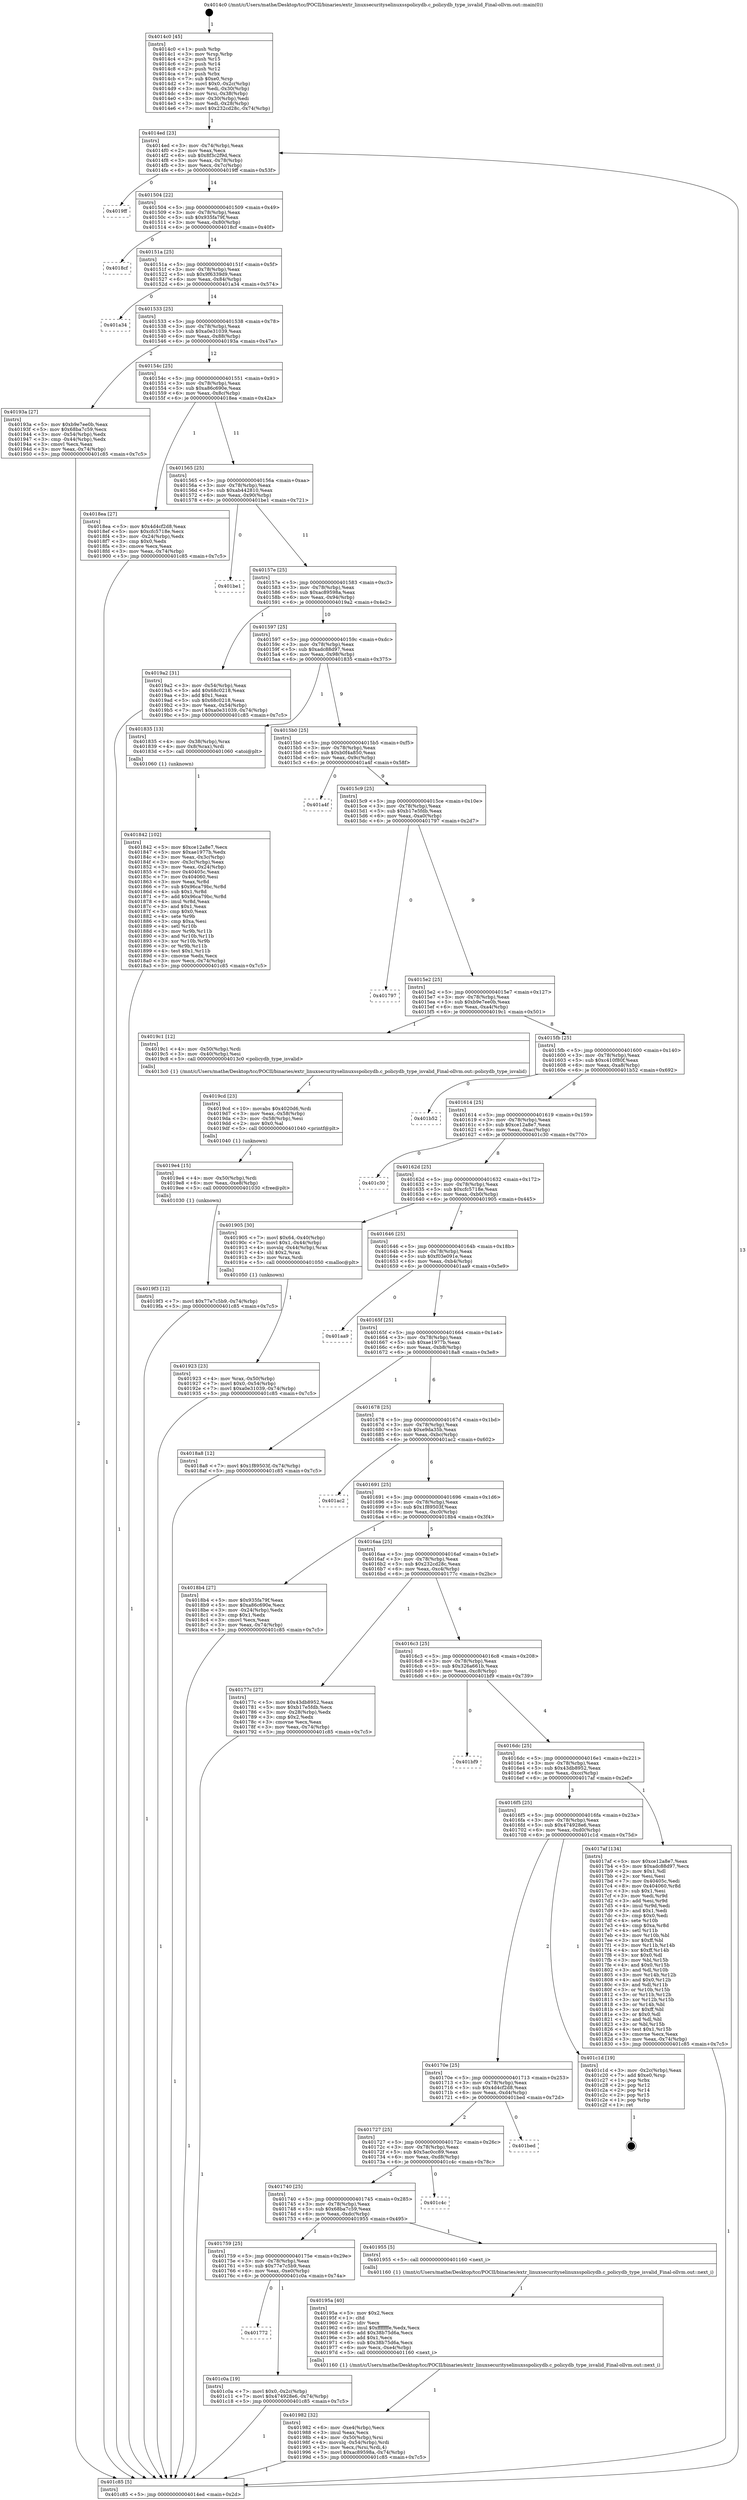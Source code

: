 digraph "0x4014c0" {
  label = "0x4014c0 (/mnt/c/Users/mathe/Desktop/tcc/POCII/binaries/extr_linuxsecurityselinuxsspolicydb.c_policydb_type_isvalid_Final-ollvm.out::main(0))"
  labelloc = "t"
  node[shape=record]

  Entry [label="",width=0.3,height=0.3,shape=circle,fillcolor=black,style=filled]
  "0x4014ed" [label="{
     0x4014ed [23]\l
     | [instrs]\l
     &nbsp;&nbsp;0x4014ed \<+3\>: mov -0x74(%rbp),%eax\l
     &nbsp;&nbsp;0x4014f0 \<+2\>: mov %eax,%ecx\l
     &nbsp;&nbsp;0x4014f2 \<+6\>: sub $0x8f3c2f9d,%ecx\l
     &nbsp;&nbsp;0x4014f8 \<+3\>: mov %eax,-0x78(%rbp)\l
     &nbsp;&nbsp;0x4014fb \<+3\>: mov %ecx,-0x7c(%rbp)\l
     &nbsp;&nbsp;0x4014fe \<+6\>: je 00000000004019ff \<main+0x53f\>\l
  }"]
  "0x4019ff" [label="{
     0x4019ff\l
  }", style=dashed]
  "0x401504" [label="{
     0x401504 [22]\l
     | [instrs]\l
     &nbsp;&nbsp;0x401504 \<+5\>: jmp 0000000000401509 \<main+0x49\>\l
     &nbsp;&nbsp;0x401509 \<+3\>: mov -0x78(%rbp),%eax\l
     &nbsp;&nbsp;0x40150c \<+5\>: sub $0x935fa79f,%eax\l
     &nbsp;&nbsp;0x401511 \<+3\>: mov %eax,-0x80(%rbp)\l
     &nbsp;&nbsp;0x401514 \<+6\>: je 00000000004018cf \<main+0x40f\>\l
  }"]
  Exit [label="",width=0.3,height=0.3,shape=circle,fillcolor=black,style=filled,peripheries=2]
  "0x4018cf" [label="{
     0x4018cf\l
  }", style=dashed]
  "0x40151a" [label="{
     0x40151a [25]\l
     | [instrs]\l
     &nbsp;&nbsp;0x40151a \<+5\>: jmp 000000000040151f \<main+0x5f\>\l
     &nbsp;&nbsp;0x40151f \<+3\>: mov -0x78(%rbp),%eax\l
     &nbsp;&nbsp;0x401522 \<+5\>: sub $0x9f6339d9,%eax\l
     &nbsp;&nbsp;0x401527 \<+6\>: mov %eax,-0x84(%rbp)\l
     &nbsp;&nbsp;0x40152d \<+6\>: je 0000000000401a34 \<main+0x574\>\l
  }"]
  "0x401772" [label="{
     0x401772\l
  }", style=dashed]
  "0x401a34" [label="{
     0x401a34\l
  }", style=dashed]
  "0x401533" [label="{
     0x401533 [25]\l
     | [instrs]\l
     &nbsp;&nbsp;0x401533 \<+5\>: jmp 0000000000401538 \<main+0x78\>\l
     &nbsp;&nbsp;0x401538 \<+3\>: mov -0x78(%rbp),%eax\l
     &nbsp;&nbsp;0x40153b \<+5\>: sub $0xa0e31039,%eax\l
     &nbsp;&nbsp;0x401540 \<+6\>: mov %eax,-0x88(%rbp)\l
     &nbsp;&nbsp;0x401546 \<+6\>: je 000000000040193a \<main+0x47a\>\l
  }"]
  "0x401c0a" [label="{
     0x401c0a [19]\l
     | [instrs]\l
     &nbsp;&nbsp;0x401c0a \<+7\>: movl $0x0,-0x2c(%rbp)\l
     &nbsp;&nbsp;0x401c11 \<+7\>: movl $0x474928e6,-0x74(%rbp)\l
     &nbsp;&nbsp;0x401c18 \<+5\>: jmp 0000000000401c85 \<main+0x7c5\>\l
  }"]
  "0x40193a" [label="{
     0x40193a [27]\l
     | [instrs]\l
     &nbsp;&nbsp;0x40193a \<+5\>: mov $0xb9e7ee0b,%eax\l
     &nbsp;&nbsp;0x40193f \<+5\>: mov $0x68ba7c59,%ecx\l
     &nbsp;&nbsp;0x401944 \<+3\>: mov -0x54(%rbp),%edx\l
     &nbsp;&nbsp;0x401947 \<+3\>: cmp -0x44(%rbp),%edx\l
     &nbsp;&nbsp;0x40194a \<+3\>: cmovl %ecx,%eax\l
     &nbsp;&nbsp;0x40194d \<+3\>: mov %eax,-0x74(%rbp)\l
     &nbsp;&nbsp;0x401950 \<+5\>: jmp 0000000000401c85 \<main+0x7c5\>\l
  }"]
  "0x40154c" [label="{
     0x40154c [25]\l
     | [instrs]\l
     &nbsp;&nbsp;0x40154c \<+5\>: jmp 0000000000401551 \<main+0x91\>\l
     &nbsp;&nbsp;0x401551 \<+3\>: mov -0x78(%rbp),%eax\l
     &nbsp;&nbsp;0x401554 \<+5\>: sub $0xa86c690e,%eax\l
     &nbsp;&nbsp;0x401559 \<+6\>: mov %eax,-0x8c(%rbp)\l
     &nbsp;&nbsp;0x40155f \<+6\>: je 00000000004018ea \<main+0x42a\>\l
  }"]
  "0x4019f3" [label="{
     0x4019f3 [12]\l
     | [instrs]\l
     &nbsp;&nbsp;0x4019f3 \<+7\>: movl $0x77e7c5b9,-0x74(%rbp)\l
     &nbsp;&nbsp;0x4019fa \<+5\>: jmp 0000000000401c85 \<main+0x7c5\>\l
  }"]
  "0x4018ea" [label="{
     0x4018ea [27]\l
     | [instrs]\l
     &nbsp;&nbsp;0x4018ea \<+5\>: mov $0x4d4cf2d8,%eax\l
     &nbsp;&nbsp;0x4018ef \<+5\>: mov $0xcfc5718e,%ecx\l
     &nbsp;&nbsp;0x4018f4 \<+3\>: mov -0x24(%rbp),%edx\l
     &nbsp;&nbsp;0x4018f7 \<+3\>: cmp $0x0,%edx\l
     &nbsp;&nbsp;0x4018fa \<+3\>: cmove %ecx,%eax\l
     &nbsp;&nbsp;0x4018fd \<+3\>: mov %eax,-0x74(%rbp)\l
     &nbsp;&nbsp;0x401900 \<+5\>: jmp 0000000000401c85 \<main+0x7c5\>\l
  }"]
  "0x401565" [label="{
     0x401565 [25]\l
     | [instrs]\l
     &nbsp;&nbsp;0x401565 \<+5\>: jmp 000000000040156a \<main+0xaa\>\l
     &nbsp;&nbsp;0x40156a \<+3\>: mov -0x78(%rbp),%eax\l
     &nbsp;&nbsp;0x40156d \<+5\>: sub $0xab442810,%eax\l
     &nbsp;&nbsp;0x401572 \<+6\>: mov %eax,-0x90(%rbp)\l
     &nbsp;&nbsp;0x401578 \<+6\>: je 0000000000401be1 \<main+0x721\>\l
  }"]
  "0x4019e4" [label="{
     0x4019e4 [15]\l
     | [instrs]\l
     &nbsp;&nbsp;0x4019e4 \<+4\>: mov -0x50(%rbp),%rdi\l
     &nbsp;&nbsp;0x4019e8 \<+6\>: mov %eax,-0xe8(%rbp)\l
     &nbsp;&nbsp;0x4019ee \<+5\>: call 0000000000401030 \<free@plt\>\l
     | [calls]\l
     &nbsp;&nbsp;0x401030 \{1\} (unknown)\l
  }"]
  "0x401be1" [label="{
     0x401be1\l
  }", style=dashed]
  "0x40157e" [label="{
     0x40157e [25]\l
     | [instrs]\l
     &nbsp;&nbsp;0x40157e \<+5\>: jmp 0000000000401583 \<main+0xc3\>\l
     &nbsp;&nbsp;0x401583 \<+3\>: mov -0x78(%rbp),%eax\l
     &nbsp;&nbsp;0x401586 \<+5\>: sub $0xac89598a,%eax\l
     &nbsp;&nbsp;0x40158b \<+6\>: mov %eax,-0x94(%rbp)\l
     &nbsp;&nbsp;0x401591 \<+6\>: je 00000000004019a2 \<main+0x4e2\>\l
  }"]
  "0x4019cd" [label="{
     0x4019cd [23]\l
     | [instrs]\l
     &nbsp;&nbsp;0x4019cd \<+10\>: movabs $0x4020d6,%rdi\l
     &nbsp;&nbsp;0x4019d7 \<+3\>: mov %eax,-0x58(%rbp)\l
     &nbsp;&nbsp;0x4019da \<+3\>: mov -0x58(%rbp),%esi\l
     &nbsp;&nbsp;0x4019dd \<+2\>: mov $0x0,%al\l
     &nbsp;&nbsp;0x4019df \<+5\>: call 0000000000401040 \<printf@plt\>\l
     | [calls]\l
     &nbsp;&nbsp;0x401040 \{1\} (unknown)\l
  }"]
  "0x4019a2" [label="{
     0x4019a2 [31]\l
     | [instrs]\l
     &nbsp;&nbsp;0x4019a2 \<+3\>: mov -0x54(%rbp),%eax\l
     &nbsp;&nbsp;0x4019a5 \<+5\>: add $0x68c0218,%eax\l
     &nbsp;&nbsp;0x4019aa \<+3\>: add $0x1,%eax\l
     &nbsp;&nbsp;0x4019ad \<+5\>: sub $0x68c0218,%eax\l
     &nbsp;&nbsp;0x4019b2 \<+3\>: mov %eax,-0x54(%rbp)\l
     &nbsp;&nbsp;0x4019b5 \<+7\>: movl $0xa0e31039,-0x74(%rbp)\l
     &nbsp;&nbsp;0x4019bc \<+5\>: jmp 0000000000401c85 \<main+0x7c5\>\l
  }"]
  "0x401597" [label="{
     0x401597 [25]\l
     | [instrs]\l
     &nbsp;&nbsp;0x401597 \<+5\>: jmp 000000000040159c \<main+0xdc\>\l
     &nbsp;&nbsp;0x40159c \<+3\>: mov -0x78(%rbp),%eax\l
     &nbsp;&nbsp;0x40159f \<+5\>: sub $0xadc88d97,%eax\l
     &nbsp;&nbsp;0x4015a4 \<+6\>: mov %eax,-0x98(%rbp)\l
     &nbsp;&nbsp;0x4015aa \<+6\>: je 0000000000401835 \<main+0x375\>\l
  }"]
  "0x401982" [label="{
     0x401982 [32]\l
     | [instrs]\l
     &nbsp;&nbsp;0x401982 \<+6\>: mov -0xe4(%rbp),%ecx\l
     &nbsp;&nbsp;0x401988 \<+3\>: imul %eax,%ecx\l
     &nbsp;&nbsp;0x40198b \<+4\>: mov -0x50(%rbp),%rsi\l
     &nbsp;&nbsp;0x40198f \<+4\>: movslq -0x54(%rbp),%rdi\l
     &nbsp;&nbsp;0x401993 \<+3\>: mov %ecx,(%rsi,%rdi,4)\l
     &nbsp;&nbsp;0x401996 \<+7\>: movl $0xac89598a,-0x74(%rbp)\l
     &nbsp;&nbsp;0x40199d \<+5\>: jmp 0000000000401c85 \<main+0x7c5\>\l
  }"]
  "0x401835" [label="{
     0x401835 [13]\l
     | [instrs]\l
     &nbsp;&nbsp;0x401835 \<+4\>: mov -0x38(%rbp),%rax\l
     &nbsp;&nbsp;0x401839 \<+4\>: mov 0x8(%rax),%rdi\l
     &nbsp;&nbsp;0x40183d \<+5\>: call 0000000000401060 \<atoi@plt\>\l
     | [calls]\l
     &nbsp;&nbsp;0x401060 \{1\} (unknown)\l
  }"]
  "0x4015b0" [label="{
     0x4015b0 [25]\l
     | [instrs]\l
     &nbsp;&nbsp;0x4015b0 \<+5\>: jmp 00000000004015b5 \<main+0xf5\>\l
     &nbsp;&nbsp;0x4015b5 \<+3\>: mov -0x78(%rbp),%eax\l
     &nbsp;&nbsp;0x4015b8 \<+5\>: sub $0xb0f4a850,%eax\l
     &nbsp;&nbsp;0x4015bd \<+6\>: mov %eax,-0x9c(%rbp)\l
     &nbsp;&nbsp;0x4015c3 \<+6\>: je 0000000000401a4f \<main+0x58f\>\l
  }"]
  "0x40195a" [label="{
     0x40195a [40]\l
     | [instrs]\l
     &nbsp;&nbsp;0x40195a \<+5\>: mov $0x2,%ecx\l
     &nbsp;&nbsp;0x40195f \<+1\>: cltd\l
     &nbsp;&nbsp;0x401960 \<+2\>: idiv %ecx\l
     &nbsp;&nbsp;0x401962 \<+6\>: imul $0xfffffffe,%edx,%ecx\l
     &nbsp;&nbsp;0x401968 \<+6\>: add $0x38b75d6a,%ecx\l
     &nbsp;&nbsp;0x40196e \<+3\>: add $0x1,%ecx\l
     &nbsp;&nbsp;0x401971 \<+6\>: sub $0x38b75d6a,%ecx\l
     &nbsp;&nbsp;0x401977 \<+6\>: mov %ecx,-0xe4(%rbp)\l
     &nbsp;&nbsp;0x40197d \<+5\>: call 0000000000401160 \<next_i\>\l
     | [calls]\l
     &nbsp;&nbsp;0x401160 \{1\} (/mnt/c/Users/mathe/Desktop/tcc/POCII/binaries/extr_linuxsecurityselinuxsspolicydb.c_policydb_type_isvalid_Final-ollvm.out::next_i)\l
  }"]
  "0x401a4f" [label="{
     0x401a4f\l
  }", style=dashed]
  "0x4015c9" [label="{
     0x4015c9 [25]\l
     | [instrs]\l
     &nbsp;&nbsp;0x4015c9 \<+5\>: jmp 00000000004015ce \<main+0x10e\>\l
     &nbsp;&nbsp;0x4015ce \<+3\>: mov -0x78(%rbp),%eax\l
     &nbsp;&nbsp;0x4015d1 \<+5\>: sub $0xb17e5fdb,%eax\l
     &nbsp;&nbsp;0x4015d6 \<+6\>: mov %eax,-0xa0(%rbp)\l
     &nbsp;&nbsp;0x4015dc \<+6\>: je 0000000000401797 \<main+0x2d7\>\l
  }"]
  "0x401759" [label="{
     0x401759 [25]\l
     | [instrs]\l
     &nbsp;&nbsp;0x401759 \<+5\>: jmp 000000000040175e \<main+0x29e\>\l
     &nbsp;&nbsp;0x40175e \<+3\>: mov -0x78(%rbp),%eax\l
     &nbsp;&nbsp;0x401761 \<+5\>: sub $0x77e7c5b9,%eax\l
     &nbsp;&nbsp;0x401766 \<+6\>: mov %eax,-0xe0(%rbp)\l
     &nbsp;&nbsp;0x40176c \<+6\>: je 0000000000401c0a \<main+0x74a\>\l
  }"]
  "0x401797" [label="{
     0x401797\l
  }", style=dashed]
  "0x4015e2" [label="{
     0x4015e2 [25]\l
     | [instrs]\l
     &nbsp;&nbsp;0x4015e2 \<+5\>: jmp 00000000004015e7 \<main+0x127\>\l
     &nbsp;&nbsp;0x4015e7 \<+3\>: mov -0x78(%rbp),%eax\l
     &nbsp;&nbsp;0x4015ea \<+5\>: sub $0xb9e7ee0b,%eax\l
     &nbsp;&nbsp;0x4015ef \<+6\>: mov %eax,-0xa4(%rbp)\l
     &nbsp;&nbsp;0x4015f5 \<+6\>: je 00000000004019c1 \<main+0x501\>\l
  }"]
  "0x401955" [label="{
     0x401955 [5]\l
     | [instrs]\l
     &nbsp;&nbsp;0x401955 \<+5\>: call 0000000000401160 \<next_i\>\l
     | [calls]\l
     &nbsp;&nbsp;0x401160 \{1\} (/mnt/c/Users/mathe/Desktop/tcc/POCII/binaries/extr_linuxsecurityselinuxsspolicydb.c_policydb_type_isvalid_Final-ollvm.out::next_i)\l
  }"]
  "0x4019c1" [label="{
     0x4019c1 [12]\l
     | [instrs]\l
     &nbsp;&nbsp;0x4019c1 \<+4\>: mov -0x50(%rbp),%rdi\l
     &nbsp;&nbsp;0x4019c5 \<+3\>: mov -0x40(%rbp),%esi\l
     &nbsp;&nbsp;0x4019c8 \<+5\>: call 00000000004013c0 \<policydb_type_isvalid\>\l
     | [calls]\l
     &nbsp;&nbsp;0x4013c0 \{1\} (/mnt/c/Users/mathe/Desktop/tcc/POCII/binaries/extr_linuxsecurityselinuxsspolicydb.c_policydb_type_isvalid_Final-ollvm.out::policydb_type_isvalid)\l
  }"]
  "0x4015fb" [label="{
     0x4015fb [25]\l
     | [instrs]\l
     &nbsp;&nbsp;0x4015fb \<+5\>: jmp 0000000000401600 \<main+0x140\>\l
     &nbsp;&nbsp;0x401600 \<+3\>: mov -0x78(%rbp),%eax\l
     &nbsp;&nbsp;0x401603 \<+5\>: sub $0xc410f80f,%eax\l
     &nbsp;&nbsp;0x401608 \<+6\>: mov %eax,-0xa8(%rbp)\l
     &nbsp;&nbsp;0x40160e \<+6\>: je 0000000000401b52 \<main+0x692\>\l
  }"]
  "0x401740" [label="{
     0x401740 [25]\l
     | [instrs]\l
     &nbsp;&nbsp;0x401740 \<+5\>: jmp 0000000000401745 \<main+0x285\>\l
     &nbsp;&nbsp;0x401745 \<+3\>: mov -0x78(%rbp),%eax\l
     &nbsp;&nbsp;0x401748 \<+5\>: sub $0x68ba7c59,%eax\l
     &nbsp;&nbsp;0x40174d \<+6\>: mov %eax,-0xdc(%rbp)\l
     &nbsp;&nbsp;0x401753 \<+6\>: je 0000000000401955 \<main+0x495\>\l
  }"]
  "0x401b52" [label="{
     0x401b52\l
  }", style=dashed]
  "0x401614" [label="{
     0x401614 [25]\l
     | [instrs]\l
     &nbsp;&nbsp;0x401614 \<+5\>: jmp 0000000000401619 \<main+0x159\>\l
     &nbsp;&nbsp;0x401619 \<+3\>: mov -0x78(%rbp),%eax\l
     &nbsp;&nbsp;0x40161c \<+5\>: sub $0xce12a8e7,%eax\l
     &nbsp;&nbsp;0x401621 \<+6\>: mov %eax,-0xac(%rbp)\l
     &nbsp;&nbsp;0x401627 \<+6\>: je 0000000000401c30 \<main+0x770\>\l
  }"]
  "0x401c4c" [label="{
     0x401c4c\l
  }", style=dashed]
  "0x401c30" [label="{
     0x401c30\l
  }", style=dashed]
  "0x40162d" [label="{
     0x40162d [25]\l
     | [instrs]\l
     &nbsp;&nbsp;0x40162d \<+5\>: jmp 0000000000401632 \<main+0x172\>\l
     &nbsp;&nbsp;0x401632 \<+3\>: mov -0x78(%rbp),%eax\l
     &nbsp;&nbsp;0x401635 \<+5\>: sub $0xcfc5718e,%eax\l
     &nbsp;&nbsp;0x40163a \<+6\>: mov %eax,-0xb0(%rbp)\l
     &nbsp;&nbsp;0x401640 \<+6\>: je 0000000000401905 \<main+0x445\>\l
  }"]
  "0x401727" [label="{
     0x401727 [25]\l
     | [instrs]\l
     &nbsp;&nbsp;0x401727 \<+5\>: jmp 000000000040172c \<main+0x26c\>\l
     &nbsp;&nbsp;0x40172c \<+3\>: mov -0x78(%rbp),%eax\l
     &nbsp;&nbsp;0x40172f \<+5\>: sub $0x5ac0cc89,%eax\l
     &nbsp;&nbsp;0x401734 \<+6\>: mov %eax,-0xd8(%rbp)\l
     &nbsp;&nbsp;0x40173a \<+6\>: je 0000000000401c4c \<main+0x78c\>\l
  }"]
  "0x401905" [label="{
     0x401905 [30]\l
     | [instrs]\l
     &nbsp;&nbsp;0x401905 \<+7\>: movl $0x64,-0x40(%rbp)\l
     &nbsp;&nbsp;0x40190c \<+7\>: movl $0x1,-0x44(%rbp)\l
     &nbsp;&nbsp;0x401913 \<+4\>: movslq -0x44(%rbp),%rax\l
     &nbsp;&nbsp;0x401917 \<+4\>: shl $0x2,%rax\l
     &nbsp;&nbsp;0x40191b \<+3\>: mov %rax,%rdi\l
     &nbsp;&nbsp;0x40191e \<+5\>: call 0000000000401050 \<malloc@plt\>\l
     | [calls]\l
     &nbsp;&nbsp;0x401050 \{1\} (unknown)\l
  }"]
  "0x401646" [label="{
     0x401646 [25]\l
     | [instrs]\l
     &nbsp;&nbsp;0x401646 \<+5\>: jmp 000000000040164b \<main+0x18b\>\l
     &nbsp;&nbsp;0x40164b \<+3\>: mov -0x78(%rbp),%eax\l
     &nbsp;&nbsp;0x40164e \<+5\>: sub $0xf03e091e,%eax\l
     &nbsp;&nbsp;0x401653 \<+6\>: mov %eax,-0xb4(%rbp)\l
     &nbsp;&nbsp;0x401659 \<+6\>: je 0000000000401aa9 \<main+0x5e9\>\l
  }"]
  "0x401bed" [label="{
     0x401bed\l
  }", style=dashed]
  "0x401aa9" [label="{
     0x401aa9\l
  }", style=dashed]
  "0x40165f" [label="{
     0x40165f [25]\l
     | [instrs]\l
     &nbsp;&nbsp;0x40165f \<+5\>: jmp 0000000000401664 \<main+0x1a4\>\l
     &nbsp;&nbsp;0x401664 \<+3\>: mov -0x78(%rbp),%eax\l
     &nbsp;&nbsp;0x401667 \<+5\>: sub $0xae1977b,%eax\l
     &nbsp;&nbsp;0x40166c \<+6\>: mov %eax,-0xb8(%rbp)\l
     &nbsp;&nbsp;0x401672 \<+6\>: je 00000000004018a8 \<main+0x3e8\>\l
  }"]
  "0x40170e" [label="{
     0x40170e [25]\l
     | [instrs]\l
     &nbsp;&nbsp;0x40170e \<+5\>: jmp 0000000000401713 \<main+0x253\>\l
     &nbsp;&nbsp;0x401713 \<+3\>: mov -0x78(%rbp),%eax\l
     &nbsp;&nbsp;0x401716 \<+5\>: sub $0x4d4cf2d8,%eax\l
     &nbsp;&nbsp;0x40171b \<+6\>: mov %eax,-0xd4(%rbp)\l
     &nbsp;&nbsp;0x401721 \<+6\>: je 0000000000401bed \<main+0x72d\>\l
  }"]
  "0x4018a8" [label="{
     0x4018a8 [12]\l
     | [instrs]\l
     &nbsp;&nbsp;0x4018a8 \<+7\>: movl $0x1f89503f,-0x74(%rbp)\l
     &nbsp;&nbsp;0x4018af \<+5\>: jmp 0000000000401c85 \<main+0x7c5\>\l
  }"]
  "0x401678" [label="{
     0x401678 [25]\l
     | [instrs]\l
     &nbsp;&nbsp;0x401678 \<+5\>: jmp 000000000040167d \<main+0x1bd\>\l
     &nbsp;&nbsp;0x40167d \<+3\>: mov -0x78(%rbp),%eax\l
     &nbsp;&nbsp;0x401680 \<+5\>: sub $0xe9da35b,%eax\l
     &nbsp;&nbsp;0x401685 \<+6\>: mov %eax,-0xbc(%rbp)\l
     &nbsp;&nbsp;0x40168b \<+6\>: je 0000000000401ac2 \<main+0x602\>\l
  }"]
  "0x401c1d" [label="{
     0x401c1d [19]\l
     | [instrs]\l
     &nbsp;&nbsp;0x401c1d \<+3\>: mov -0x2c(%rbp),%eax\l
     &nbsp;&nbsp;0x401c20 \<+7\>: add $0xe0,%rsp\l
     &nbsp;&nbsp;0x401c27 \<+1\>: pop %rbx\l
     &nbsp;&nbsp;0x401c28 \<+2\>: pop %r12\l
     &nbsp;&nbsp;0x401c2a \<+2\>: pop %r14\l
     &nbsp;&nbsp;0x401c2c \<+2\>: pop %r15\l
     &nbsp;&nbsp;0x401c2e \<+1\>: pop %rbp\l
     &nbsp;&nbsp;0x401c2f \<+1\>: ret\l
  }"]
  "0x401ac2" [label="{
     0x401ac2\l
  }", style=dashed]
  "0x401691" [label="{
     0x401691 [25]\l
     | [instrs]\l
     &nbsp;&nbsp;0x401691 \<+5\>: jmp 0000000000401696 \<main+0x1d6\>\l
     &nbsp;&nbsp;0x401696 \<+3\>: mov -0x78(%rbp),%eax\l
     &nbsp;&nbsp;0x401699 \<+5\>: sub $0x1f89503f,%eax\l
     &nbsp;&nbsp;0x40169e \<+6\>: mov %eax,-0xc0(%rbp)\l
     &nbsp;&nbsp;0x4016a4 \<+6\>: je 00000000004018b4 \<main+0x3f4\>\l
  }"]
  "0x401923" [label="{
     0x401923 [23]\l
     | [instrs]\l
     &nbsp;&nbsp;0x401923 \<+4\>: mov %rax,-0x50(%rbp)\l
     &nbsp;&nbsp;0x401927 \<+7\>: movl $0x0,-0x54(%rbp)\l
     &nbsp;&nbsp;0x40192e \<+7\>: movl $0xa0e31039,-0x74(%rbp)\l
     &nbsp;&nbsp;0x401935 \<+5\>: jmp 0000000000401c85 \<main+0x7c5\>\l
  }"]
  "0x4018b4" [label="{
     0x4018b4 [27]\l
     | [instrs]\l
     &nbsp;&nbsp;0x4018b4 \<+5\>: mov $0x935fa79f,%eax\l
     &nbsp;&nbsp;0x4018b9 \<+5\>: mov $0xa86c690e,%ecx\l
     &nbsp;&nbsp;0x4018be \<+3\>: mov -0x24(%rbp),%edx\l
     &nbsp;&nbsp;0x4018c1 \<+3\>: cmp $0x1,%edx\l
     &nbsp;&nbsp;0x4018c4 \<+3\>: cmovl %ecx,%eax\l
     &nbsp;&nbsp;0x4018c7 \<+3\>: mov %eax,-0x74(%rbp)\l
     &nbsp;&nbsp;0x4018ca \<+5\>: jmp 0000000000401c85 \<main+0x7c5\>\l
  }"]
  "0x4016aa" [label="{
     0x4016aa [25]\l
     | [instrs]\l
     &nbsp;&nbsp;0x4016aa \<+5\>: jmp 00000000004016af \<main+0x1ef\>\l
     &nbsp;&nbsp;0x4016af \<+3\>: mov -0x78(%rbp),%eax\l
     &nbsp;&nbsp;0x4016b2 \<+5\>: sub $0x232cd28c,%eax\l
     &nbsp;&nbsp;0x4016b7 \<+6\>: mov %eax,-0xc4(%rbp)\l
     &nbsp;&nbsp;0x4016bd \<+6\>: je 000000000040177c \<main+0x2bc\>\l
  }"]
  "0x401842" [label="{
     0x401842 [102]\l
     | [instrs]\l
     &nbsp;&nbsp;0x401842 \<+5\>: mov $0xce12a8e7,%ecx\l
     &nbsp;&nbsp;0x401847 \<+5\>: mov $0xae1977b,%edx\l
     &nbsp;&nbsp;0x40184c \<+3\>: mov %eax,-0x3c(%rbp)\l
     &nbsp;&nbsp;0x40184f \<+3\>: mov -0x3c(%rbp),%eax\l
     &nbsp;&nbsp;0x401852 \<+3\>: mov %eax,-0x24(%rbp)\l
     &nbsp;&nbsp;0x401855 \<+7\>: mov 0x40405c,%eax\l
     &nbsp;&nbsp;0x40185c \<+7\>: mov 0x404060,%esi\l
     &nbsp;&nbsp;0x401863 \<+3\>: mov %eax,%r8d\l
     &nbsp;&nbsp;0x401866 \<+7\>: sub $0x96ca79bc,%r8d\l
     &nbsp;&nbsp;0x40186d \<+4\>: sub $0x1,%r8d\l
     &nbsp;&nbsp;0x401871 \<+7\>: add $0x96ca79bc,%r8d\l
     &nbsp;&nbsp;0x401878 \<+4\>: imul %r8d,%eax\l
     &nbsp;&nbsp;0x40187c \<+3\>: and $0x1,%eax\l
     &nbsp;&nbsp;0x40187f \<+3\>: cmp $0x0,%eax\l
     &nbsp;&nbsp;0x401882 \<+4\>: sete %r9b\l
     &nbsp;&nbsp;0x401886 \<+3\>: cmp $0xa,%esi\l
     &nbsp;&nbsp;0x401889 \<+4\>: setl %r10b\l
     &nbsp;&nbsp;0x40188d \<+3\>: mov %r9b,%r11b\l
     &nbsp;&nbsp;0x401890 \<+3\>: and %r10b,%r11b\l
     &nbsp;&nbsp;0x401893 \<+3\>: xor %r10b,%r9b\l
     &nbsp;&nbsp;0x401896 \<+3\>: or %r9b,%r11b\l
     &nbsp;&nbsp;0x401899 \<+4\>: test $0x1,%r11b\l
     &nbsp;&nbsp;0x40189d \<+3\>: cmovne %edx,%ecx\l
     &nbsp;&nbsp;0x4018a0 \<+3\>: mov %ecx,-0x74(%rbp)\l
     &nbsp;&nbsp;0x4018a3 \<+5\>: jmp 0000000000401c85 \<main+0x7c5\>\l
  }"]
  "0x40177c" [label="{
     0x40177c [27]\l
     | [instrs]\l
     &nbsp;&nbsp;0x40177c \<+5\>: mov $0x43db8952,%eax\l
     &nbsp;&nbsp;0x401781 \<+5\>: mov $0xb17e5fdb,%ecx\l
     &nbsp;&nbsp;0x401786 \<+3\>: mov -0x28(%rbp),%edx\l
     &nbsp;&nbsp;0x401789 \<+3\>: cmp $0x2,%edx\l
     &nbsp;&nbsp;0x40178c \<+3\>: cmovne %ecx,%eax\l
     &nbsp;&nbsp;0x40178f \<+3\>: mov %eax,-0x74(%rbp)\l
     &nbsp;&nbsp;0x401792 \<+5\>: jmp 0000000000401c85 \<main+0x7c5\>\l
  }"]
  "0x4016c3" [label="{
     0x4016c3 [25]\l
     | [instrs]\l
     &nbsp;&nbsp;0x4016c3 \<+5\>: jmp 00000000004016c8 \<main+0x208\>\l
     &nbsp;&nbsp;0x4016c8 \<+3\>: mov -0x78(%rbp),%eax\l
     &nbsp;&nbsp;0x4016cb \<+5\>: sub $0x326a661b,%eax\l
     &nbsp;&nbsp;0x4016d0 \<+6\>: mov %eax,-0xc8(%rbp)\l
     &nbsp;&nbsp;0x4016d6 \<+6\>: je 0000000000401bf9 \<main+0x739\>\l
  }"]
  "0x401c85" [label="{
     0x401c85 [5]\l
     | [instrs]\l
     &nbsp;&nbsp;0x401c85 \<+5\>: jmp 00000000004014ed \<main+0x2d\>\l
  }"]
  "0x4014c0" [label="{
     0x4014c0 [45]\l
     | [instrs]\l
     &nbsp;&nbsp;0x4014c0 \<+1\>: push %rbp\l
     &nbsp;&nbsp;0x4014c1 \<+3\>: mov %rsp,%rbp\l
     &nbsp;&nbsp;0x4014c4 \<+2\>: push %r15\l
     &nbsp;&nbsp;0x4014c6 \<+2\>: push %r14\l
     &nbsp;&nbsp;0x4014c8 \<+2\>: push %r12\l
     &nbsp;&nbsp;0x4014ca \<+1\>: push %rbx\l
     &nbsp;&nbsp;0x4014cb \<+7\>: sub $0xe0,%rsp\l
     &nbsp;&nbsp;0x4014d2 \<+7\>: movl $0x0,-0x2c(%rbp)\l
     &nbsp;&nbsp;0x4014d9 \<+3\>: mov %edi,-0x30(%rbp)\l
     &nbsp;&nbsp;0x4014dc \<+4\>: mov %rsi,-0x38(%rbp)\l
     &nbsp;&nbsp;0x4014e0 \<+3\>: mov -0x30(%rbp),%edi\l
     &nbsp;&nbsp;0x4014e3 \<+3\>: mov %edi,-0x28(%rbp)\l
     &nbsp;&nbsp;0x4014e6 \<+7\>: movl $0x232cd28c,-0x74(%rbp)\l
  }"]
  "0x4016f5" [label="{
     0x4016f5 [25]\l
     | [instrs]\l
     &nbsp;&nbsp;0x4016f5 \<+5\>: jmp 00000000004016fa \<main+0x23a\>\l
     &nbsp;&nbsp;0x4016fa \<+3\>: mov -0x78(%rbp),%eax\l
     &nbsp;&nbsp;0x4016fd \<+5\>: sub $0x474928e6,%eax\l
     &nbsp;&nbsp;0x401702 \<+6\>: mov %eax,-0xd0(%rbp)\l
     &nbsp;&nbsp;0x401708 \<+6\>: je 0000000000401c1d \<main+0x75d\>\l
  }"]
  "0x401bf9" [label="{
     0x401bf9\l
  }", style=dashed]
  "0x4016dc" [label="{
     0x4016dc [25]\l
     | [instrs]\l
     &nbsp;&nbsp;0x4016dc \<+5\>: jmp 00000000004016e1 \<main+0x221\>\l
     &nbsp;&nbsp;0x4016e1 \<+3\>: mov -0x78(%rbp),%eax\l
     &nbsp;&nbsp;0x4016e4 \<+5\>: sub $0x43db8952,%eax\l
     &nbsp;&nbsp;0x4016e9 \<+6\>: mov %eax,-0xcc(%rbp)\l
     &nbsp;&nbsp;0x4016ef \<+6\>: je 00000000004017af \<main+0x2ef\>\l
  }"]
  "0x4017af" [label="{
     0x4017af [134]\l
     | [instrs]\l
     &nbsp;&nbsp;0x4017af \<+5\>: mov $0xce12a8e7,%eax\l
     &nbsp;&nbsp;0x4017b4 \<+5\>: mov $0xadc88d97,%ecx\l
     &nbsp;&nbsp;0x4017b9 \<+2\>: mov $0x1,%dl\l
     &nbsp;&nbsp;0x4017bb \<+2\>: xor %esi,%esi\l
     &nbsp;&nbsp;0x4017bd \<+7\>: mov 0x40405c,%edi\l
     &nbsp;&nbsp;0x4017c4 \<+8\>: mov 0x404060,%r8d\l
     &nbsp;&nbsp;0x4017cc \<+3\>: sub $0x1,%esi\l
     &nbsp;&nbsp;0x4017cf \<+3\>: mov %edi,%r9d\l
     &nbsp;&nbsp;0x4017d2 \<+3\>: add %esi,%r9d\l
     &nbsp;&nbsp;0x4017d5 \<+4\>: imul %r9d,%edi\l
     &nbsp;&nbsp;0x4017d9 \<+3\>: and $0x1,%edi\l
     &nbsp;&nbsp;0x4017dc \<+3\>: cmp $0x0,%edi\l
     &nbsp;&nbsp;0x4017df \<+4\>: sete %r10b\l
     &nbsp;&nbsp;0x4017e3 \<+4\>: cmp $0xa,%r8d\l
     &nbsp;&nbsp;0x4017e7 \<+4\>: setl %r11b\l
     &nbsp;&nbsp;0x4017eb \<+3\>: mov %r10b,%bl\l
     &nbsp;&nbsp;0x4017ee \<+3\>: xor $0xff,%bl\l
     &nbsp;&nbsp;0x4017f1 \<+3\>: mov %r11b,%r14b\l
     &nbsp;&nbsp;0x4017f4 \<+4\>: xor $0xff,%r14b\l
     &nbsp;&nbsp;0x4017f8 \<+3\>: xor $0x0,%dl\l
     &nbsp;&nbsp;0x4017fb \<+3\>: mov %bl,%r15b\l
     &nbsp;&nbsp;0x4017fe \<+4\>: and $0x0,%r15b\l
     &nbsp;&nbsp;0x401802 \<+3\>: and %dl,%r10b\l
     &nbsp;&nbsp;0x401805 \<+3\>: mov %r14b,%r12b\l
     &nbsp;&nbsp;0x401808 \<+4\>: and $0x0,%r12b\l
     &nbsp;&nbsp;0x40180c \<+3\>: and %dl,%r11b\l
     &nbsp;&nbsp;0x40180f \<+3\>: or %r10b,%r15b\l
     &nbsp;&nbsp;0x401812 \<+3\>: or %r11b,%r12b\l
     &nbsp;&nbsp;0x401815 \<+3\>: xor %r12b,%r15b\l
     &nbsp;&nbsp;0x401818 \<+3\>: or %r14b,%bl\l
     &nbsp;&nbsp;0x40181b \<+3\>: xor $0xff,%bl\l
     &nbsp;&nbsp;0x40181e \<+3\>: or $0x0,%dl\l
     &nbsp;&nbsp;0x401821 \<+2\>: and %dl,%bl\l
     &nbsp;&nbsp;0x401823 \<+3\>: or %bl,%r15b\l
     &nbsp;&nbsp;0x401826 \<+4\>: test $0x1,%r15b\l
     &nbsp;&nbsp;0x40182a \<+3\>: cmovne %ecx,%eax\l
     &nbsp;&nbsp;0x40182d \<+3\>: mov %eax,-0x74(%rbp)\l
     &nbsp;&nbsp;0x401830 \<+5\>: jmp 0000000000401c85 \<main+0x7c5\>\l
  }"]
  Entry -> "0x4014c0" [label=" 1"]
  "0x4014ed" -> "0x4019ff" [label=" 0"]
  "0x4014ed" -> "0x401504" [label=" 14"]
  "0x401c1d" -> Exit [label=" 1"]
  "0x401504" -> "0x4018cf" [label=" 0"]
  "0x401504" -> "0x40151a" [label=" 14"]
  "0x401c0a" -> "0x401c85" [label=" 1"]
  "0x40151a" -> "0x401a34" [label=" 0"]
  "0x40151a" -> "0x401533" [label=" 14"]
  "0x401759" -> "0x401772" [label=" 0"]
  "0x401533" -> "0x40193a" [label=" 2"]
  "0x401533" -> "0x40154c" [label=" 12"]
  "0x401759" -> "0x401c0a" [label=" 1"]
  "0x40154c" -> "0x4018ea" [label=" 1"]
  "0x40154c" -> "0x401565" [label=" 11"]
  "0x4019f3" -> "0x401c85" [label=" 1"]
  "0x401565" -> "0x401be1" [label=" 0"]
  "0x401565" -> "0x40157e" [label=" 11"]
  "0x4019e4" -> "0x4019f3" [label=" 1"]
  "0x40157e" -> "0x4019a2" [label=" 1"]
  "0x40157e" -> "0x401597" [label=" 10"]
  "0x4019cd" -> "0x4019e4" [label=" 1"]
  "0x401597" -> "0x401835" [label=" 1"]
  "0x401597" -> "0x4015b0" [label=" 9"]
  "0x4019c1" -> "0x4019cd" [label=" 1"]
  "0x4015b0" -> "0x401a4f" [label=" 0"]
  "0x4015b0" -> "0x4015c9" [label=" 9"]
  "0x4019a2" -> "0x401c85" [label=" 1"]
  "0x4015c9" -> "0x401797" [label=" 0"]
  "0x4015c9" -> "0x4015e2" [label=" 9"]
  "0x401982" -> "0x401c85" [label=" 1"]
  "0x4015e2" -> "0x4019c1" [label=" 1"]
  "0x4015e2" -> "0x4015fb" [label=" 8"]
  "0x40195a" -> "0x401982" [label=" 1"]
  "0x4015fb" -> "0x401b52" [label=" 0"]
  "0x4015fb" -> "0x401614" [label=" 8"]
  "0x401740" -> "0x401759" [label=" 1"]
  "0x401614" -> "0x401c30" [label=" 0"]
  "0x401614" -> "0x40162d" [label=" 8"]
  "0x401740" -> "0x401955" [label=" 1"]
  "0x40162d" -> "0x401905" [label=" 1"]
  "0x40162d" -> "0x401646" [label=" 7"]
  "0x401727" -> "0x401740" [label=" 2"]
  "0x401646" -> "0x401aa9" [label=" 0"]
  "0x401646" -> "0x40165f" [label=" 7"]
  "0x401727" -> "0x401c4c" [label=" 0"]
  "0x40165f" -> "0x4018a8" [label=" 1"]
  "0x40165f" -> "0x401678" [label=" 6"]
  "0x40170e" -> "0x401727" [label=" 2"]
  "0x401678" -> "0x401ac2" [label=" 0"]
  "0x401678" -> "0x401691" [label=" 6"]
  "0x40170e" -> "0x401bed" [label=" 0"]
  "0x401691" -> "0x4018b4" [label=" 1"]
  "0x401691" -> "0x4016aa" [label=" 5"]
  "0x4016f5" -> "0x40170e" [label=" 2"]
  "0x4016aa" -> "0x40177c" [label=" 1"]
  "0x4016aa" -> "0x4016c3" [label=" 4"]
  "0x40177c" -> "0x401c85" [label=" 1"]
  "0x4014c0" -> "0x4014ed" [label=" 1"]
  "0x401c85" -> "0x4014ed" [label=" 13"]
  "0x4016f5" -> "0x401c1d" [label=" 1"]
  "0x4016c3" -> "0x401bf9" [label=" 0"]
  "0x4016c3" -> "0x4016dc" [label=" 4"]
  "0x401955" -> "0x40195a" [label=" 1"]
  "0x4016dc" -> "0x4017af" [label=" 1"]
  "0x4016dc" -> "0x4016f5" [label=" 3"]
  "0x4017af" -> "0x401c85" [label=" 1"]
  "0x401835" -> "0x401842" [label=" 1"]
  "0x401842" -> "0x401c85" [label=" 1"]
  "0x4018a8" -> "0x401c85" [label=" 1"]
  "0x4018b4" -> "0x401c85" [label=" 1"]
  "0x4018ea" -> "0x401c85" [label=" 1"]
  "0x401905" -> "0x401923" [label=" 1"]
  "0x401923" -> "0x401c85" [label=" 1"]
  "0x40193a" -> "0x401c85" [label=" 2"]
}
